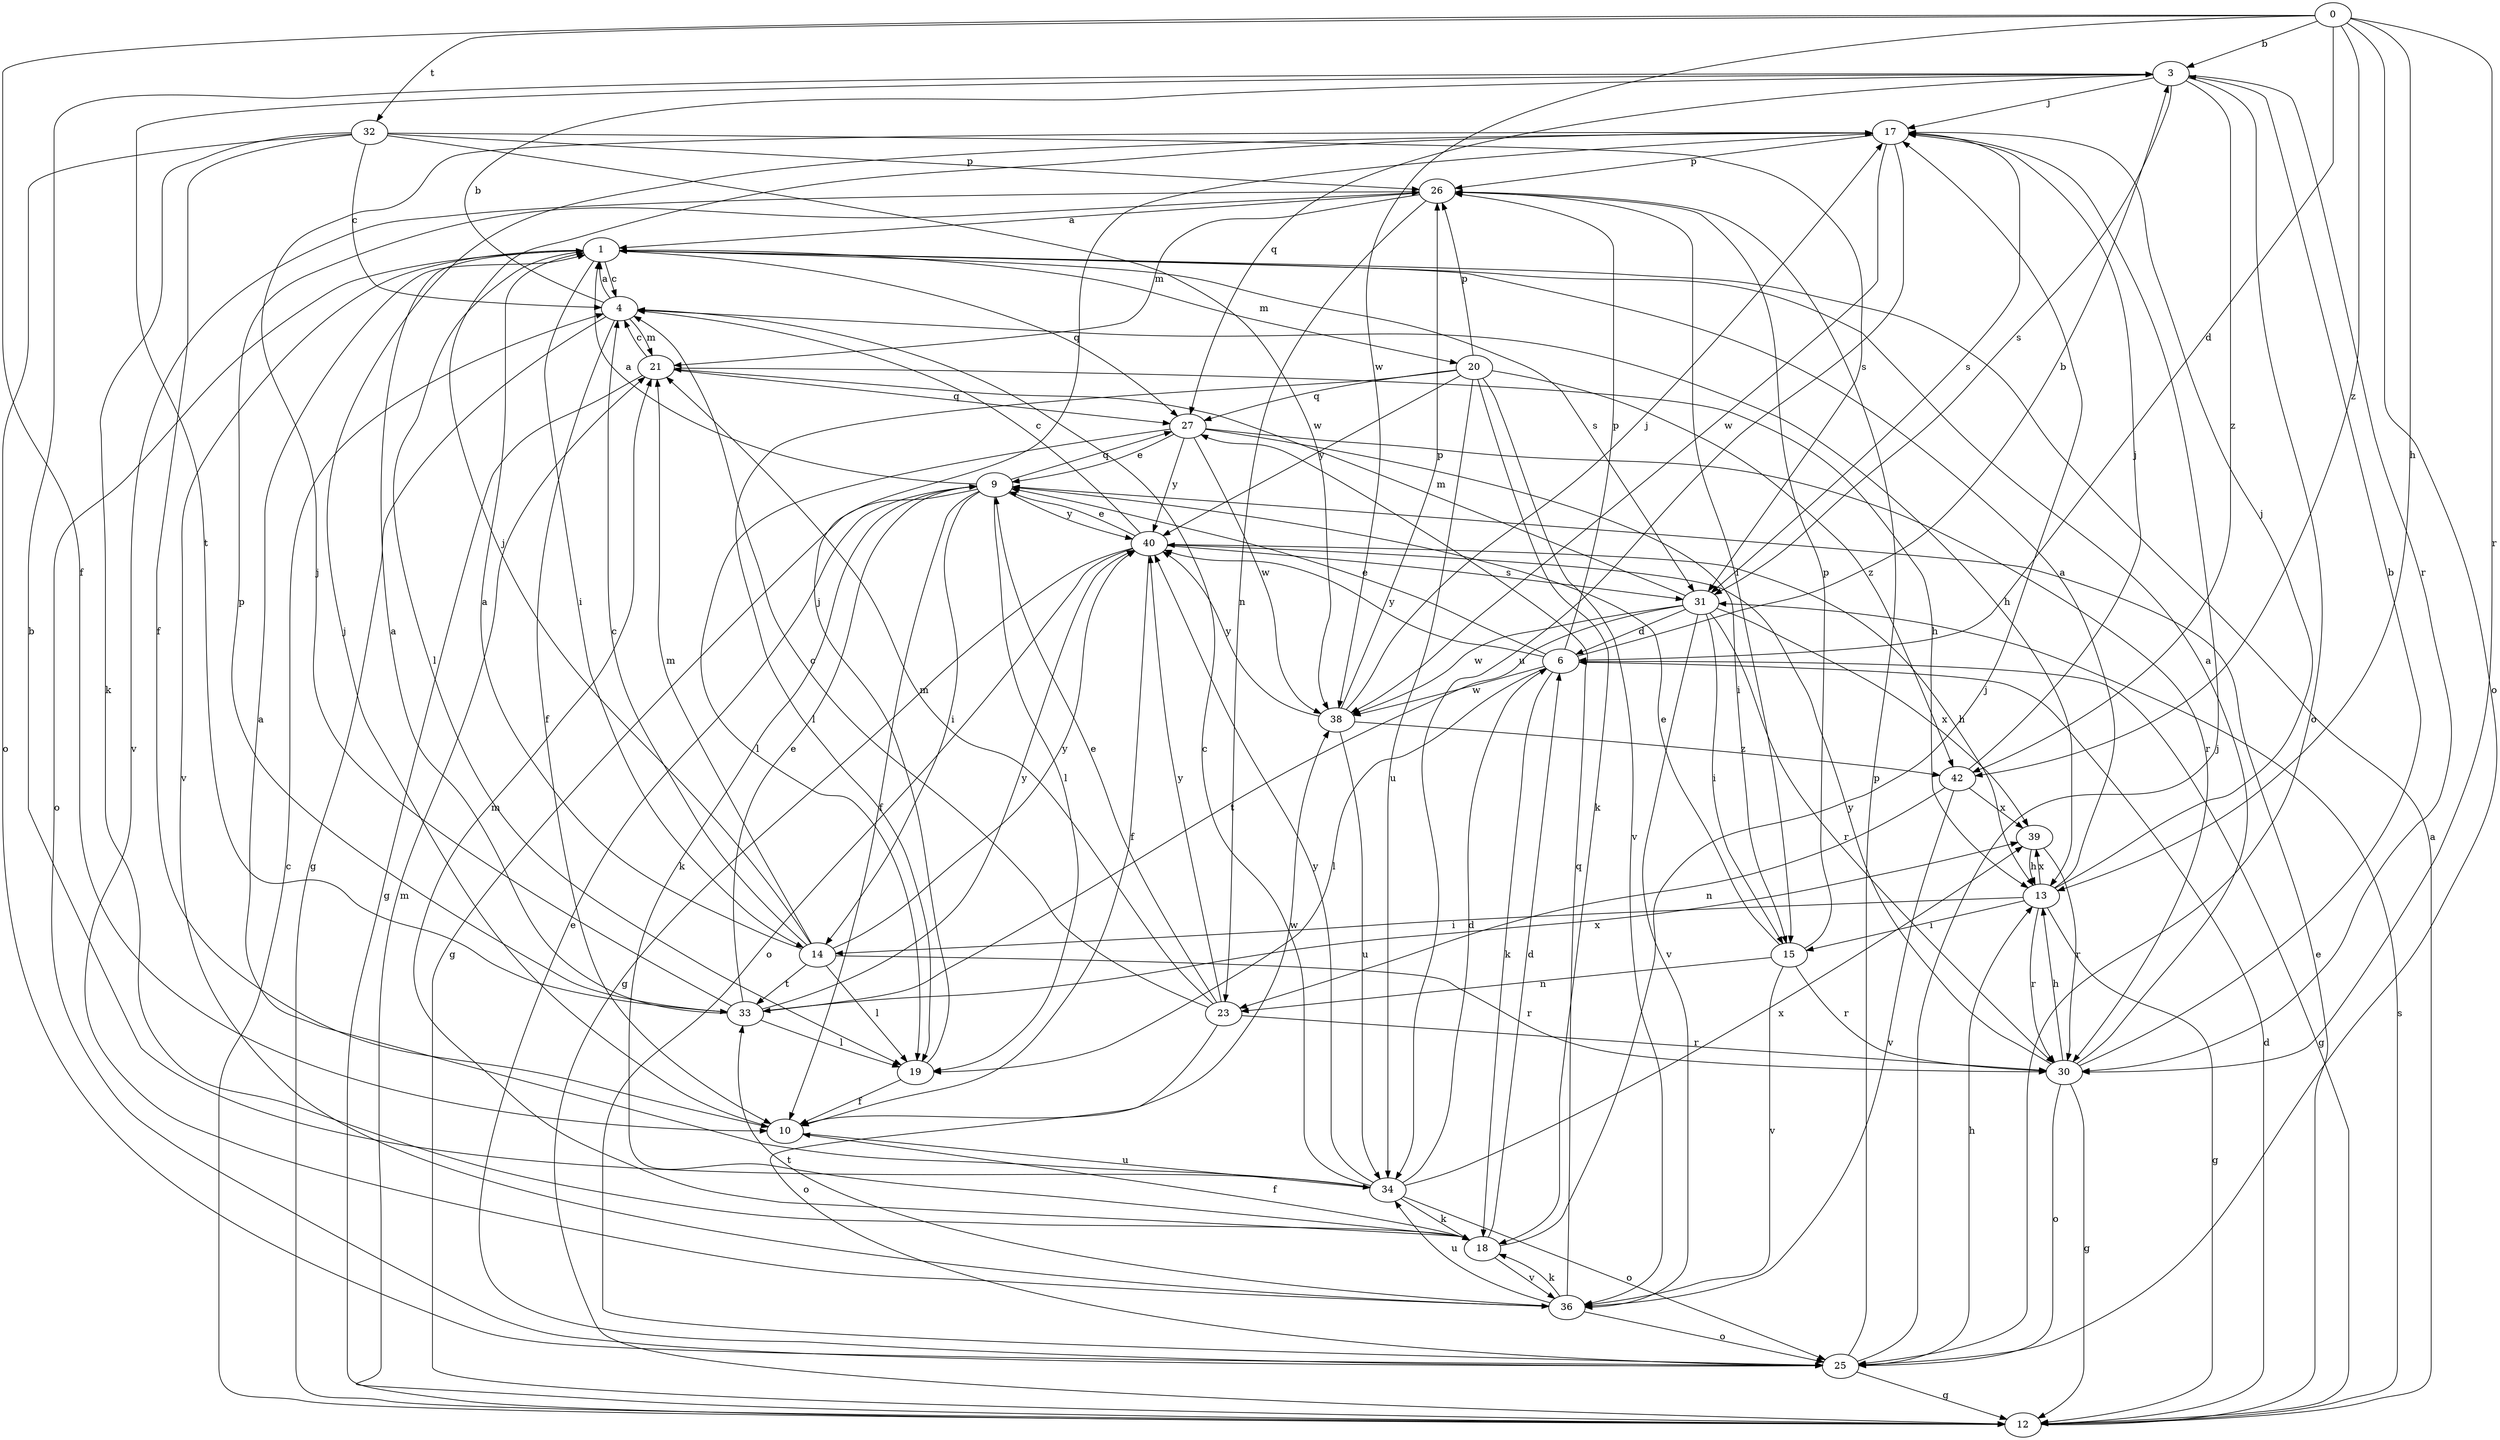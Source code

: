 strict digraph  {
0;
1;
3;
4;
6;
9;
10;
12;
13;
14;
15;
17;
18;
19;
20;
21;
23;
25;
26;
27;
30;
31;
32;
33;
34;
36;
38;
39;
40;
42;
0 -> 3  [label=b];
0 -> 6  [label=d];
0 -> 10  [label=f];
0 -> 13  [label=h];
0 -> 25  [label=o];
0 -> 30  [label=r];
0 -> 32  [label=t];
0 -> 38  [label=w];
0 -> 42  [label=z];
1 -> 4  [label=c];
1 -> 14  [label=i];
1 -> 19  [label=l];
1 -> 20  [label=m];
1 -> 25  [label=o];
1 -> 27  [label=q];
1 -> 31  [label=s];
1 -> 36  [label=v];
3 -> 17  [label=j];
3 -> 25  [label=o];
3 -> 27  [label=q];
3 -> 30  [label=r];
3 -> 31  [label=s];
3 -> 33  [label=t];
3 -> 42  [label=z];
4 -> 1  [label=a];
4 -> 3  [label=b];
4 -> 10  [label=f];
4 -> 12  [label=g];
4 -> 13  [label=h];
4 -> 21  [label=m];
6 -> 3  [label=b];
6 -> 9  [label=e];
6 -> 12  [label=g];
6 -> 18  [label=k];
6 -> 19  [label=l];
6 -> 26  [label=p];
6 -> 38  [label=w];
6 -> 40  [label=y];
9 -> 1  [label=a];
9 -> 10  [label=f];
9 -> 12  [label=g];
9 -> 14  [label=i];
9 -> 18  [label=k];
9 -> 19  [label=l];
9 -> 27  [label=q];
9 -> 40  [label=y];
10 -> 17  [label=j];
10 -> 34  [label=u];
10 -> 38  [label=w];
12 -> 1  [label=a];
12 -> 4  [label=c];
12 -> 6  [label=d];
12 -> 9  [label=e];
12 -> 21  [label=m];
12 -> 31  [label=s];
13 -> 1  [label=a];
13 -> 12  [label=g];
13 -> 14  [label=i];
13 -> 15  [label=i];
13 -> 17  [label=j];
13 -> 30  [label=r];
13 -> 39  [label=x];
14 -> 1  [label=a];
14 -> 4  [label=c];
14 -> 17  [label=j];
14 -> 19  [label=l];
14 -> 21  [label=m];
14 -> 30  [label=r];
14 -> 33  [label=t];
14 -> 40  [label=y];
15 -> 9  [label=e];
15 -> 23  [label=n];
15 -> 26  [label=p];
15 -> 30  [label=r];
15 -> 36  [label=v];
17 -> 26  [label=p];
17 -> 31  [label=s];
17 -> 34  [label=u];
17 -> 38  [label=w];
18 -> 6  [label=d];
18 -> 10  [label=f];
18 -> 17  [label=j];
18 -> 21  [label=m];
18 -> 36  [label=v];
19 -> 10  [label=f];
19 -> 17  [label=j];
20 -> 18  [label=k];
20 -> 19  [label=l];
20 -> 26  [label=p];
20 -> 27  [label=q];
20 -> 34  [label=u];
20 -> 36  [label=v];
20 -> 40  [label=y];
20 -> 42  [label=z];
21 -> 4  [label=c];
21 -> 12  [label=g];
21 -> 13  [label=h];
21 -> 27  [label=q];
23 -> 4  [label=c];
23 -> 9  [label=e];
23 -> 21  [label=m];
23 -> 25  [label=o];
23 -> 30  [label=r];
23 -> 40  [label=y];
25 -> 9  [label=e];
25 -> 12  [label=g];
25 -> 13  [label=h];
25 -> 17  [label=j];
25 -> 26  [label=p];
26 -> 1  [label=a];
26 -> 15  [label=i];
26 -> 21  [label=m];
26 -> 23  [label=n];
26 -> 36  [label=v];
27 -> 9  [label=e];
27 -> 15  [label=i];
27 -> 19  [label=l];
27 -> 30  [label=r];
27 -> 38  [label=w];
27 -> 40  [label=y];
30 -> 1  [label=a];
30 -> 3  [label=b];
30 -> 12  [label=g];
30 -> 13  [label=h];
30 -> 25  [label=o];
30 -> 40  [label=y];
31 -> 6  [label=d];
31 -> 15  [label=i];
31 -> 21  [label=m];
31 -> 30  [label=r];
31 -> 33  [label=t];
31 -> 36  [label=v];
31 -> 38  [label=w];
31 -> 39  [label=x];
32 -> 4  [label=c];
32 -> 10  [label=f];
32 -> 18  [label=k];
32 -> 25  [label=o];
32 -> 26  [label=p];
32 -> 31  [label=s];
32 -> 38  [label=w];
33 -> 1  [label=a];
33 -> 9  [label=e];
33 -> 17  [label=j];
33 -> 19  [label=l];
33 -> 26  [label=p];
33 -> 39  [label=x];
33 -> 40  [label=y];
34 -> 1  [label=a];
34 -> 3  [label=b];
34 -> 4  [label=c];
34 -> 6  [label=d];
34 -> 18  [label=k];
34 -> 25  [label=o];
34 -> 39  [label=x];
34 -> 40  [label=y];
36 -> 18  [label=k];
36 -> 25  [label=o];
36 -> 27  [label=q];
36 -> 33  [label=t];
36 -> 34  [label=u];
38 -> 17  [label=j];
38 -> 26  [label=p];
38 -> 34  [label=u];
38 -> 40  [label=y];
38 -> 42  [label=z];
39 -> 13  [label=h];
39 -> 30  [label=r];
40 -> 4  [label=c];
40 -> 9  [label=e];
40 -> 10  [label=f];
40 -> 12  [label=g];
40 -> 13  [label=h];
40 -> 25  [label=o];
40 -> 31  [label=s];
42 -> 17  [label=j];
42 -> 23  [label=n];
42 -> 36  [label=v];
42 -> 39  [label=x];
}
